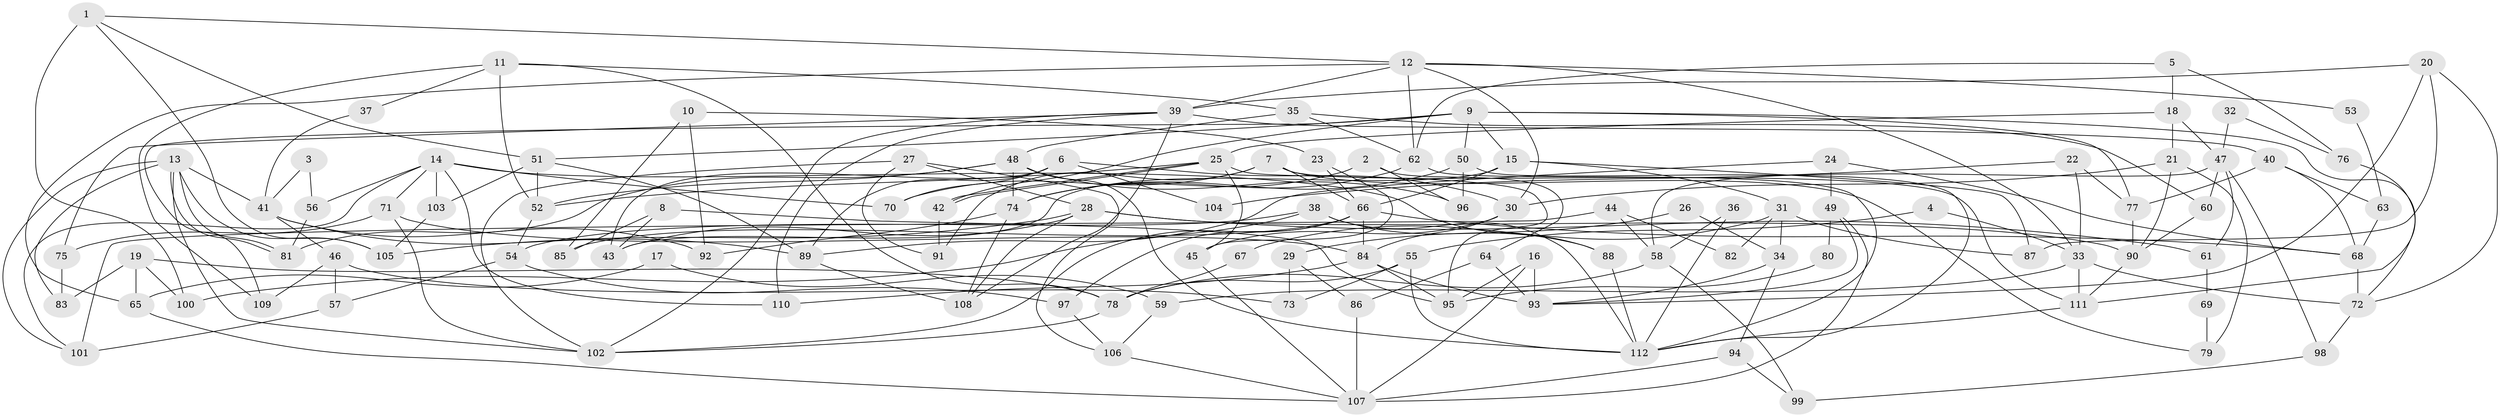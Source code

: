 // coarse degree distribution, {2: 0.16417910447761194, 3: 0.29850746268656714, 4: 0.208955223880597, 6: 0.08955223880597014, 5: 0.1044776119402985, 16: 0.014925373134328358, 9: 0.04477611940298507, 7: 0.014925373134328358, 17: 0.014925373134328358, 8: 0.014925373134328358, 1: 0.014925373134328358, 11: 0.014925373134328358}
// Generated by graph-tools (version 1.1) at 2025/55/03/04/25 21:55:34]
// undirected, 112 vertices, 224 edges
graph export_dot {
graph [start="1"]
  node [color=gray90,style=filled];
  1;
  2;
  3;
  4;
  5;
  6;
  7;
  8;
  9;
  10;
  11;
  12;
  13;
  14;
  15;
  16;
  17;
  18;
  19;
  20;
  21;
  22;
  23;
  24;
  25;
  26;
  27;
  28;
  29;
  30;
  31;
  32;
  33;
  34;
  35;
  36;
  37;
  38;
  39;
  40;
  41;
  42;
  43;
  44;
  45;
  46;
  47;
  48;
  49;
  50;
  51;
  52;
  53;
  54;
  55;
  56;
  57;
  58;
  59;
  60;
  61;
  62;
  63;
  64;
  65;
  66;
  67;
  68;
  69;
  70;
  71;
  72;
  73;
  74;
  75;
  76;
  77;
  78;
  79;
  80;
  81;
  82;
  83;
  84;
  85;
  86;
  87;
  88;
  89;
  90;
  91;
  92;
  93;
  94;
  95;
  96;
  97;
  98;
  99;
  100;
  101;
  102;
  103;
  104;
  105;
  106;
  107;
  108;
  109;
  110;
  111;
  112;
  1 -- 51;
  1 -- 105;
  1 -- 12;
  1 -- 100;
  2 -- 74;
  2 -- 96;
  2 -- 64;
  3 -- 41;
  3 -- 56;
  4 -- 33;
  4 -- 55;
  5 -- 62;
  5 -- 18;
  5 -- 76;
  6 -- 70;
  6 -- 89;
  6 -- 30;
  6 -- 43;
  6 -- 104;
  7 -- 111;
  7 -- 66;
  7 -- 70;
  7 -- 79;
  7 -- 91;
  8 -- 95;
  8 -- 43;
  8 -- 85;
  9 -- 72;
  9 -- 50;
  9 -- 15;
  9 -- 42;
  9 -- 51;
  9 -- 77;
  9 -- 109;
  10 -- 85;
  10 -- 23;
  10 -- 92;
  11 -- 78;
  11 -- 52;
  11 -- 35;
  11 -- 37;
  11 -- 109;
  12 -- 39;
  12 -- 30;
  12 -- 33;
  12 -- 53;
  12 -- 62;
  12 -- 65;
  13 -- 101;
  13 -- 81;
  13 -- 81;
  13 -- 41;
  13 -- 83;
  13 -- 102;
  13 -- 105;
  14 -- 103;
  14 -- 110;
  14 -- 56;
  14 -- 70;
  14 -- 71;
  14 -- 88;
  14 -- 101;
  15 -- 66;
  15 -- 31;
  15 -- 43;
  15 -- 87;
  16 -- 93;
  16 -- 107;
  16 -- 95;
  17 -- 59;
  17 -- 65;
  18 -- 25;
  18 -- 21;
  18 -- 47;
  19 -- 83;
  19 -- 100;
  19 -- 65;
  19 -- 78;
  20 -- 93;
  20 -- 39;
  20 -- 72;
  20 -- 87;
  21 -- 90;
  21 -- 30;
  21 -- 79;
  22 -- 33;
  22 -- 77;
  22 -- 104;
  23 -- 45;
  23 -- 66;
  24 -- 68;
  24 -- 49;
  24 -- 89;
  25 -- 95;
  25 -- 42;
  25 -- 42;
  25 -- 45;
  25 -- 52;
  26 -- 29;
  26 -- 34;
  27 -- 102;
  27 -- 91;
  27 -- 28;
  27 -- 106;
  28 -- 43;
  28 -- 61;
  28 -- 90;
  28 -- 105;
  28 -- 108;
  29 -- 86;
  29 -- 73;
  30 -- 45;
  30 -- 84;
  31 -- 87;
  31 -- 34;
  31 -- 67;
  31 -- 82;
  32 -- 47;
  32 -- 76;
  33 -- 111;
  33 -- 59;
  33 -- 72;
  34 -- 94;
  34 -- 93;
  35 -- 62;
  35 -- 48;
  35 -- 60;
  36 -- 58;
  36 -- 112;
  37 -- 41;
  38 -- 88;
  38 -- 112;
  38 -- 54;
  38 -- 100;
  39 -- 108;
  39 -- 102;
  39 -- 40;
  39 -- 75;
  39 -- 110;
  40 -- 68;
  40 -- 63;
  40 -- 77;
  41 -- 92;
  41 -- 46;
  41 -- 89;
  42 -- 91;
  44 -- 101;
  44 -- 58;
  44 -- 82;
  45 -- 107;
  46 -- 109;
  46 -- 57;
  46 -- 73;
  47 -- 60;
  47 -- 58;
  47 -- 61;
  47 -- 98;
  48 -- 52;
  48 -- 74;
  48 -- 81;
  48 -- 96;
  48 -- 112;
  49 -- 107;
  49 -- 93;
  49 -- 80;
  50 -- 112;
  50 -- 74;
  50 -- 96;
  51 -- 89;
  51 -- 52;
  51 -- 103;
  52 -- 54;
  53 -- 63;
  54 -- 57;
  54 -- 97;
  55 -- 78;
  55 -- 112;
  55 -- 73;
  56 -- 81;
  57 -- 101;
  58 -- 78;
  58 -- 99;
  59 -- 106;
  60 -- 90;
  61 -- 69;
  62 -- 74;
  62 -- 112;
  63 -- 68;
  64 -- 93;
  64 -- 86;
  65 -- 107;
  66 -- 84;
  66 -- 97;
  66 -- 68;
  66 -- 85;
  66 -- 102;
  67 -- 78;
  68 -- 72;
  69 -- 79;
  71 -- 102;
  71 -- 75;
  71 -- 84;
  72 -- 98;
  74 -- 108;
  74 -- 92;
  75 -- 83;
  76 -- 111;
  77 -- 90;
  78 -- 102;
  80 -- 95;
  84 -- 93;
  84 -- 95;
  84 -- 110;
  86 -- 107;
  88 -- 112;
  89 -- 108;
  90 -- 111;
  94 -- 99;
  94 -- 107;
  97 -- 106;
  98 -- 99;
  103 -- 105;
  106 -- 107;
  111 -- 112;
}

